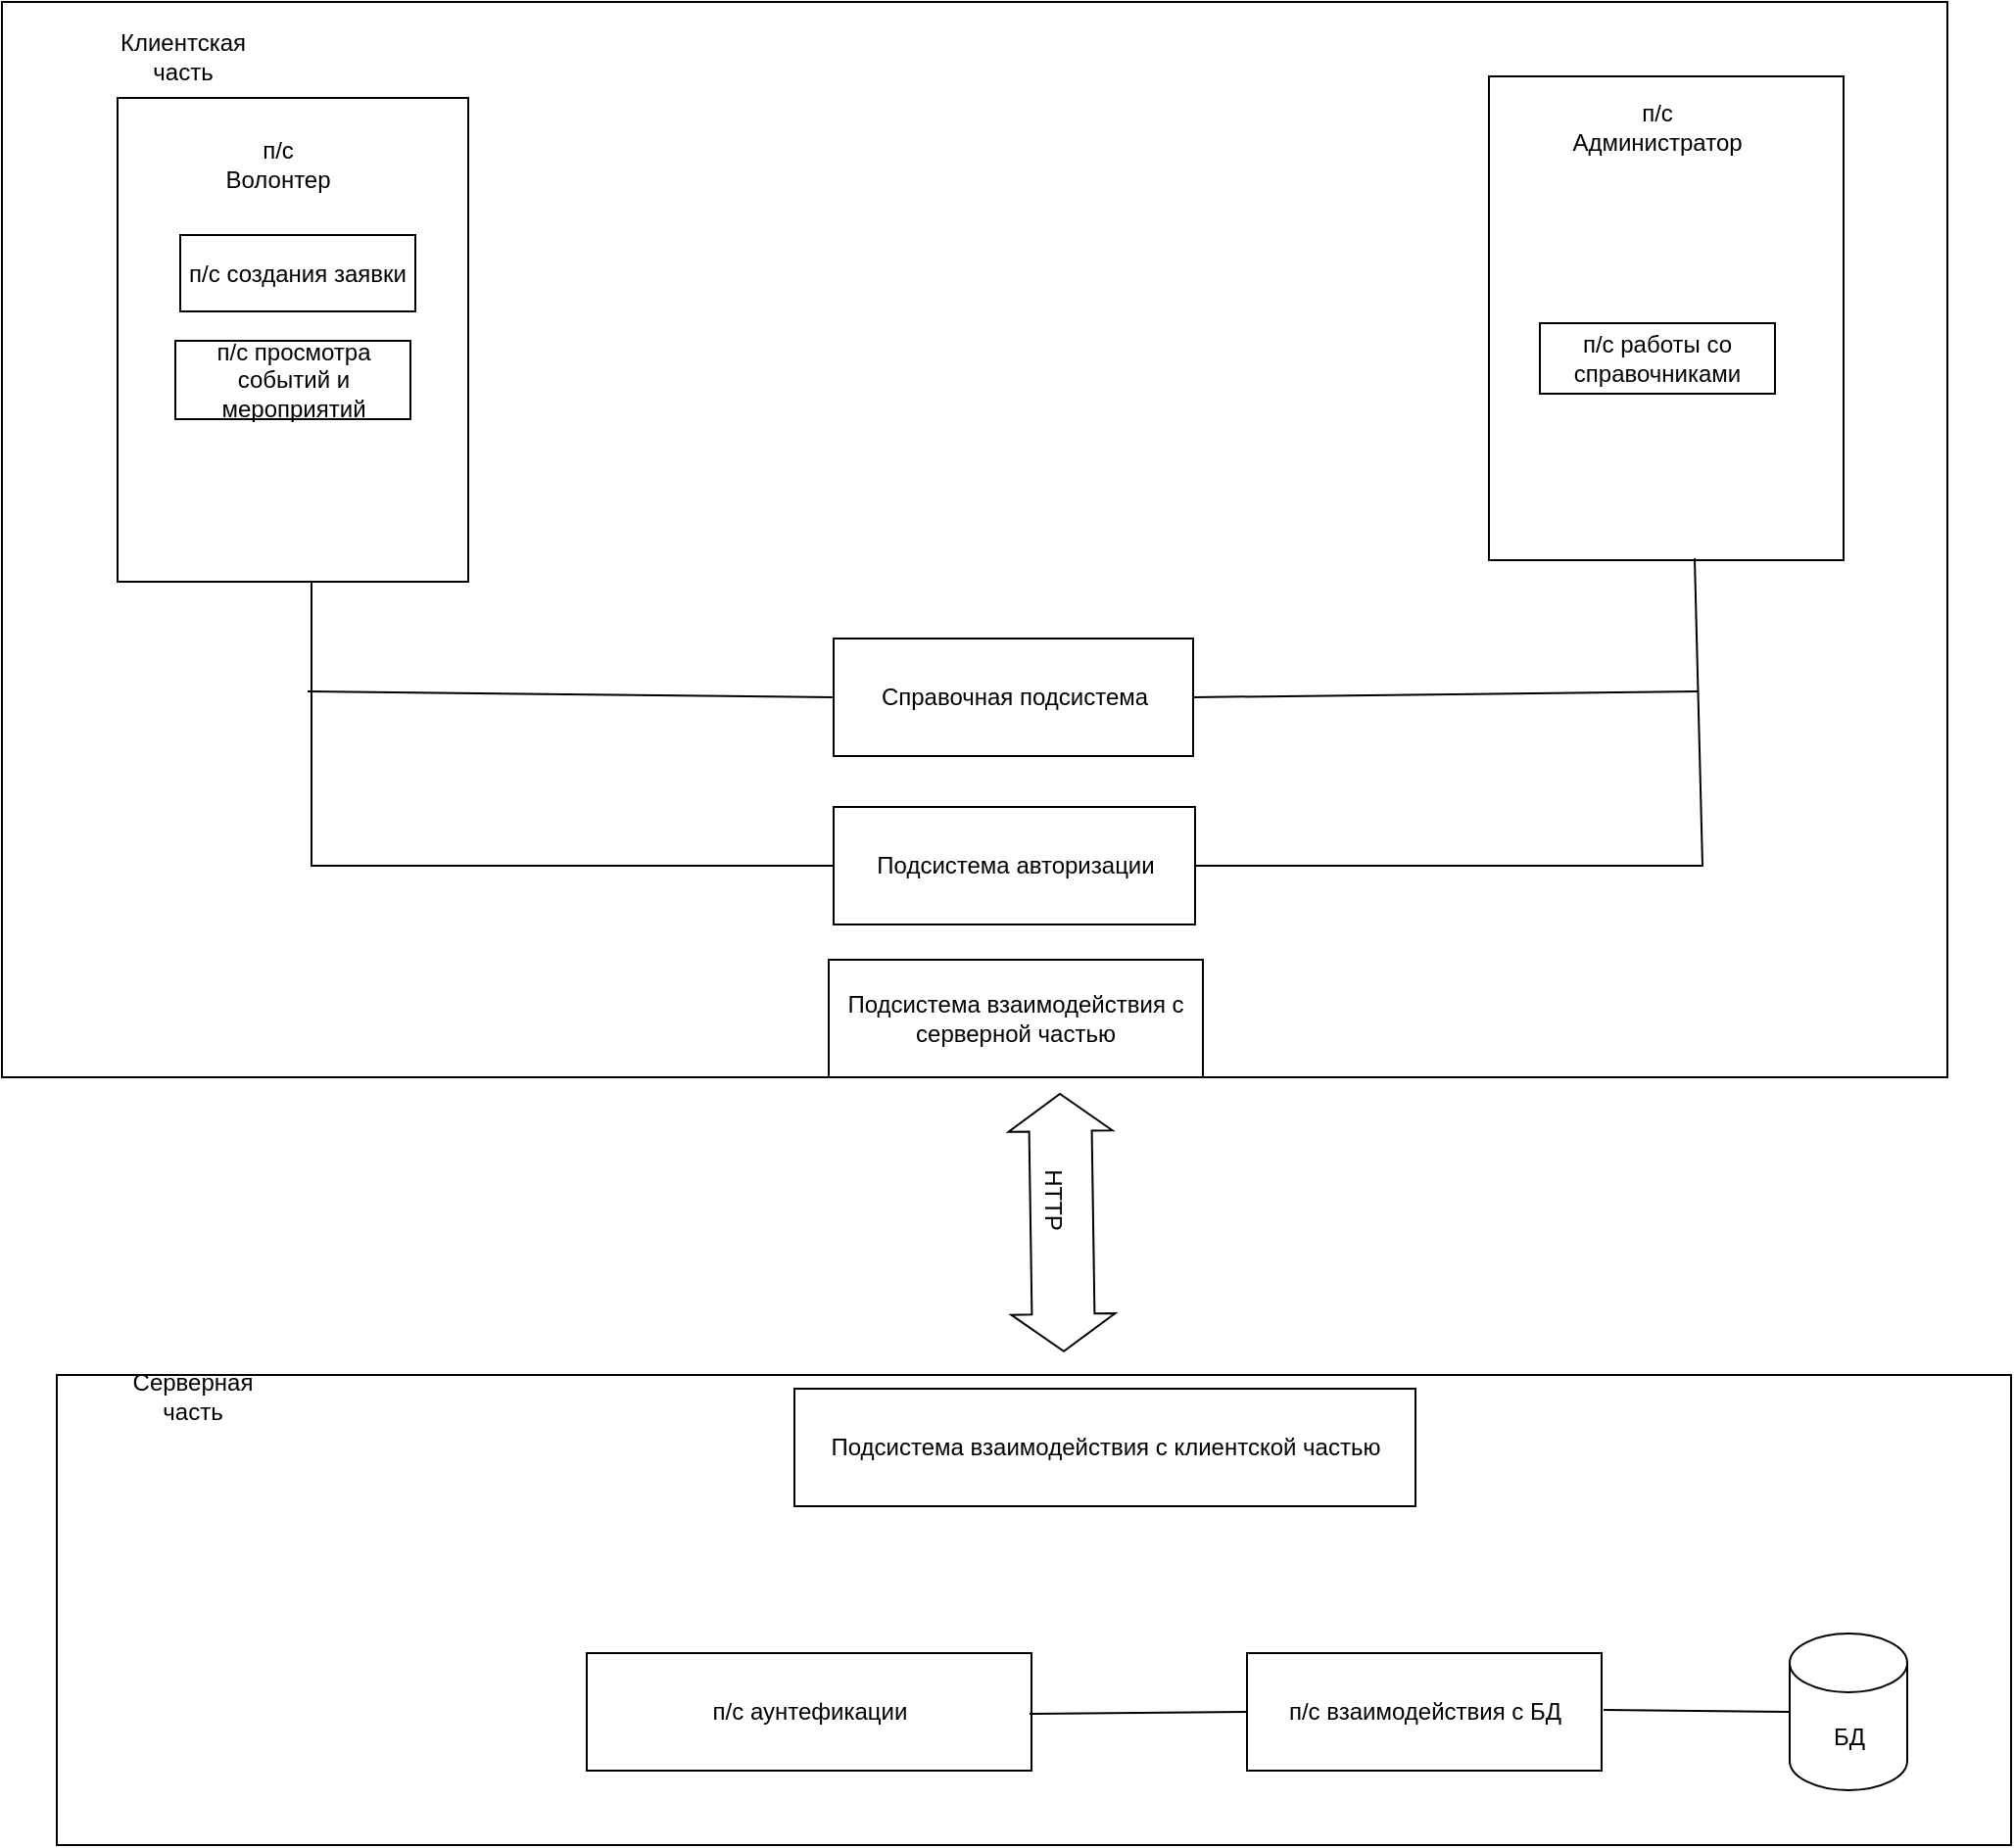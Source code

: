 <mxfile version="24.7.17">
  <diagram name="Страница — 1" id="MMwYMrBjLCGeWuF0NXBC">
    <mxGraphModel dx="1434" dy="746" grid="0" gridSize="10" guides="1" tooltips="1" connect="1" arrows="1" fold="1" page="1" pageScale="1" pageWidth="1169" pageHeight="1654" math="0" shadow="0">
      <root>
        <mxCell id="0" />
        <mxCell id="1" parent="0" />
        <mxCell id="FDYRo6DKzsIXx-MK1S8J-13" value="" style="rounded=0;whiteSpace=wrap;html=1;" parent="1" vertex="1">
          <mxGeometry x="85" y="215" width="993" height="549" as="geometry" />
        </mxCell>
        <mxCell id="FDYRo6DKzsIXx-MK1S8J-14" value="Клиентская часть" style="text;html=1;align=center;verticalAlign=middle;whiteSpace=wrap;rounded=0;" parent="1" vertex="1">
          <mxGeometry x="132" y="228" width="91" height="30" as="geometry" />
        </mxCell>
        <mxCell id="FDYRo6DKzsIXx-MK1S8J-16" value="" style="rounded=0;whiteSpace=wrap;html=1;" parent="1" vertex="1">
          <mxGeometry x="113" y="916" width="997.5" height="240" as="geometry" />
        </mxCell>
        <mxCell id="FDYRo6DKzsIXx-MK1S8J-17" value="Серверная часть" style="text;html=1;align=center;verticalAlign=middle;whiteSpace=wrap;rounded=0;" parent="1" vertex="1">
          <mxGeometry x="141.5" y="912" width="81" height="30" as="geometry" />
        </mxCell>
        <mxCell id="FDYRo6DKzsIXx-MK1S8J-20" value="Подсистема взаимодействия с клиентской частью" style="rounded=0;whiteSpace=wrap;html=1;" parent="1" vertex="1">
          <mxGeometry x="489.5" y="923" width="317" height="60" as="geometry" />
        </mxCell>
        <mxCell id="FDYRo6DKzsIXx-MK1S8J-21" value="БД" style="shape=cylinder3;whiteSpace=wrap;html=1;boundedLbl=1;backgroundOutline=1;size=15;" parent="1" vertex="1">
          <mxGeometry x="997.5" y="1048" width="60" height="80" as="geometry" />
        </mxCell>
        <mxCell id="FDYRo6DKzsIXx-MK1S8J-22" value="п/с аунтефикации" style="rounded=0;whiteSpace=wrap;html=1;" parent="1" vertex="1">
          <mxGeometry x="383.5" y="1058" width="227" height="60" as="geometry" />
        </mxCell>
        <mxCell id="FDYRo6DKzsIXx-MK1S8J-23" value="п/с взаимодействия с БД" style="rounded=0;whiteSpace=wrap;html=1;" parent="1" vertex="1">
          <mxGeometry x="720.5" y="1058" width="181" height="60" as="geometry" />
        </mxCell>
        <mxCell id="FDYRo6DKzsIXx-MK1S8J-26" value="" style="endArrow=none;html=1;rounded=0;entryX=0;entryY=0.5;entryDx=0;entryDy=0;" parent="1" target="FDYRo6DKzsIXx-MK1S8J-23" edge="1">
          <mxGeometry width="50" height="50" relative="1" as="geometry">
            <mxPoint x="609.5" y="1089" as="sourcePoint" />
            <mxPoint x="659.5" y="1039" as="targetPoint" />
          </mxGeometry>
        </mxCell>
        <mxCell id="FDYRo6DKzsIXx-MK1S8J-27" value="" style="endArrow=none;html=1;rounded=0;entryX=0;entryY=0.5;entryDx=0;entryDy=0;entryPerimeter=0;" parent="1" target="FDYRo6DKzsIXx-MK1S8J-21" edge="1">
          <mxGeometry width="50" height="50" relative="1" as="geometry">
            <mxPoint x="902.5" y="1087" as="sourcePoint" />
            <mxPoint x="952.5" y="1037" as="targetPoint" />
          </mxGeometry>
        </mxCell>
        <mxCell id="FDYRo6DKzsIXx-MK1S8J-36" value="" style="shape=flexArrow;endArrow=classic;startArrow=classic;html=1;rounded=0;exitX=0.516;exitY=0.02;exitDx=0;exitDy=0;exitPerimeter=0;width=32;" parent="1" edge="1">
          <mxGeometry width="100" height="100" relative="1" as="geometry">
            <mxPoint x="626.99" y="904.42" as="sourcePoint" />
            <mxPoint x="625.005" y="772" as="targetPoint" />
          </mxGeometry>
        </mxCell>
        <mxCell id="FDYRo6DKzsIXx-MK1S8J-38" value="HTTP" style="text;html=1;align=center;verticalAlign=middle;whiteSpace=wrap;rounded=0;rotation=90;" parent="1" vertex="1">
          <mxGeometry x="591.25" y="812" width="60" height="30" as="geometry" />
        </mxCell>
        <mxCell id="FDYRo6DKzsIXx-MK1S8J-44" value="Подсистема авторизации" style="rounded=0;whiteSpace=wrap;html=1;" parent="1" vertex="1">
          <mxGeometry x="509.5" y="626" width="184.5" height="60" as="geometry" />
        </mxCell>
        <mxCell id="FDYRo6DKzsIXx-MK1S8J-55" value="п/с работы с бд" style="rounded=0;whiteSpace=wrap;html=1;" parent="1" vertex="1">
          <mxGeometry x="870" y="334" width="120" height="37" as="geometry" />
        </mxCell>
        <mxCell id="FDYRo6DKzsIXx-MK1S8J-59" value="" style="endArrow=none;html=1;rounded=0;exitX=1;exitY=0.5;exitDx=0;exitDy=0;" parent="1" source="FDYRo6DKzsIXx-MK1S8J-45" edge="1">
          <mxGeometry width="50" height="50" relative="1" as="geometry">
            <mxPoint x="695" y="572" as="sourcePoint" />
            <mxPoint x="951" y="567" as="targetPoint" />
          </mxGeometry>
        </mxCell>
        <mxCell id="FDYRo6DKzsIXx-MK1S8J-45" value="Справочная подсистема" style="rounded=0;whiteSpace=wrap;html=1;" parent="1" vertex="1">
          <mxGeometry x="509.5" y="540" width="183.5" height="60" as="geometry" />
        </mxCell>
        <mxCell id="FDYRo6DKzsIXx-MK1S8J-46" value="Подсистема взаимодействия с серверной частью" style="rounded=0;whiteSpace=wrap;html=1;" parent="1" vertex="1">
          <mxGeometry x="507" y="704" width="191" height="60" as="geometry" />
        </mxCell>
        <mxCell id="FDYRo6DKzsIXx-MK1S8J-47" value="" style="rounded=0;whiteSpace=wrap;html=1;" parent="1" vertex="1">
          <mxGeometry x="844" y="253" width="181" height="247" as="geometry" />
        </mxCell>
        <mxCell id="FDYRo6DKzsIXx-MK1S8J-48" value="п/с Администратор" style="text;html=1;align=center;verticalAlign=middle;whiteSpace=wrap;rounded=0;" parent="1" vertex="1">
          <mxGeometry x="900" y="264" width="60" height="30" as="geometry" />
        </mxCell>
        <mxCell id="FDYRo6DKzsIXx-MK1S8J-49" value="" style="rounded=0;whiteSpace=wrap;html=1;" parent="1" vertex="1">
          <mxGeometry x="144" y="264" width="179" height="247" as="geometry" />
        </mxCell>
        <mxCell id="FDYRo6DKzsIXx-MK1S8J-50" value="п/с Волонтер" style="text;html=1;align=center;verticalAlign=middle;whiteSpace=wrap;rounded=0;" parent="1" vertex="1">
          <mxGeometry x="196" y="283" width="60" height="30" as="geometry" />
        </mxCell>
        <mxCell id="FDYRo6DKzsIXx-MK1S8J-51" value="п/с создания заявки" style="rounded=0;whiteSpace=wrap;html=1;" parent="1" vertex="1">
          <mxGeometry x="176" y="334" width="120" height="39" as="geometry" />
        </mxCell>
        <mxCell id="FDYRo6DKzsIXx-MK1S8J-52" value="" style="endArrow=none;html=1;rounded=0;exitX=0;exitY=0.5;exitDx=0;exitDy=0;" parent="1" source="FDYRo6DKzsIXx-MK1S8J-44" edge="1">
          <mxGeometry width="50" height="50" relative="1" as="geometry">
            <mxPoint x="193" y="561" as="sourcePoint" />
            <mxPoint x="243" y="511" as="targetPoint" />
            <Array as="points">
              <mxPoint x="243" y="656" />
            </Array>
          </mxGeometry>
        </mxCell>
        <mxCell id="FDYRo6DKzsIXx-MK1S8J-53" value="" style="endArrow=none;html=1;rounded=0;entryX=0;entryY=0.5;entryDx=0;entryDy=0;" parent="1" target="FDYRo6DKzsIXx-MK1S8J-45" edge="1">
          <mxGeometry width="50" height="50" relative="1" as="geometry">
            <mxPoint x="241" y="567" as="sourcePoint" />
            <mxPoint x="291" y="529" as="targetPoint" />
          </mxGeometry>
        </mxCell>
        <mxCell id="FDYRo6DKzsIXx-MK1S8J-56" value="" style="endArrow=none;html=1;rounded=0;exitX=1;exitY=0.5;exitDx=0;exitDy=0;" parent="1" source="FDYRo6DKzsIXx-MK1S8J-44" edge="1">
          <mxGeometry width="50" height="50" relative="1" as="geometry">
            <mxPoint x="899" y="549" as="sourcePoint" />
            <mxPoint x="949" y="499" as="targetPoint" />
            <Array as="points">
              <mxPoint x="953" y="656" />
            </Array>
          </mxGeometry>
        </mxCell>
        <mxCell id="SIpF2wRrHYx23ZHNWNwy-1" value="п/с работы со справочниками" style="rounded=0;whiteSpace=wrap;html=1;" parent="1" vertex="1">
          <mxGeometry x="870" y="379" width="120" height="36" as="geometry" />
        </mxCell>
        <mxCell id="SIpF2wRrHYx23ZHNWNwy-2" value="п/с просмотра событий и мероприятий" style="rounded=0;whiteSpace=wrap;html=1;" parent="1" vertex="1">
          <mxGeometry x="173.5" y="388" width="120" height="40" as="geometry" />
        </mxCell>
      </root>
    </mxGraphModel>
  </diagram>
</mxfile>
